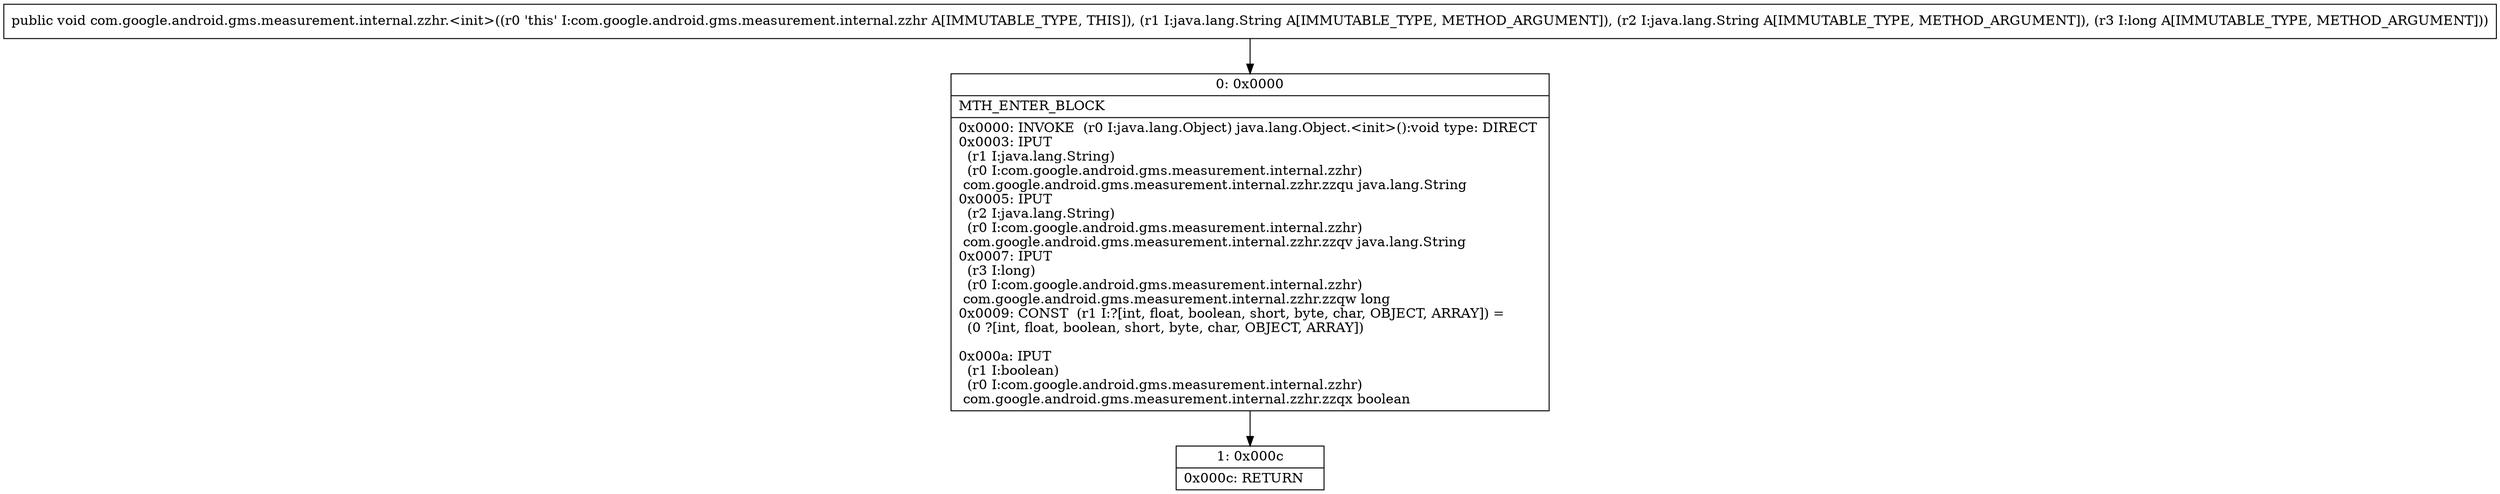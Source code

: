 digraph "CFG forcom.google.android.gms.measurement.internal.zzhr.\<init\>(Ljava\/lang\/String;Ljava\/lang\/String;J)V" {
Node_0 [shape=record,label="{0\:\ 0x0000|MTH_ENTER_BLOCK\l|0x0000: INVOKE  (r0 I:java.lang.Object) java.lang.Object.\<init\>():void type: DIRECT \l0x0003: IPUT  \l  (r1 I:java.lang.String)\l  (r0 I:com.google.android.gms.measurement.internal.zzhr)\l com.google.android.gms.measurement.internal.zzhr.zzqu java.lang.String \l0x0005: IPUT  \l  (r2 I:java.lang.String)\l  (r0 I:com.google.android.gms.measurement.internal.zzhr)\l com.google.android.gms.measurement.internal.zzhr.zzqv java.lang.String \l0x0007: IPUT  \l  (r3 I:long)\l  (r0 I:com.google.android.gms.measurement.internal.zzhr)\l com.google.android.gms.measurement.internal.zzhr.zzqw long \l0x0009: CONST  (r1 I:?[int, float, boolean, short, byte, char, OBJECT, ARRAY]) = \l  (0 ?[int, float, boolean, short, byte, char, OBJECT, ARRAY])\l \l0x000a: IPUT  \l  (r1 I:boolean)\l  (r0 I:com.google.android.gms.measurement.internal.zzhr)\l com.google.android.gms.measurement.internal.zzhr.zzqx boolean \l}"];
Node_1 [shape=record,label="{1\:\ 0x000c|0x000c: RETURN   \l}"];
MethodNode[shape=record,label="{public void com.google.android.gms.measurement.internal.zzhr.\<init\>((r0 'this' I:com.google.android.gms.measurement.internal.zzhr A[IMMUTABLE_TYPE, THIS]), (r1 I:java.lang.String A[IMMUTABLE_TYPE, METHOD_ARGUMENT]), (r2 I:java.lang.String A[IMMUTABLE_TYPE, METHOD_ARGUMENT]), (r3 I:long A[IMMUTABLE_TYPE, METHOD_ARGUMENT])) }"];
MethodNode -> Node_0;
Node_0 -> Node_1;
}

